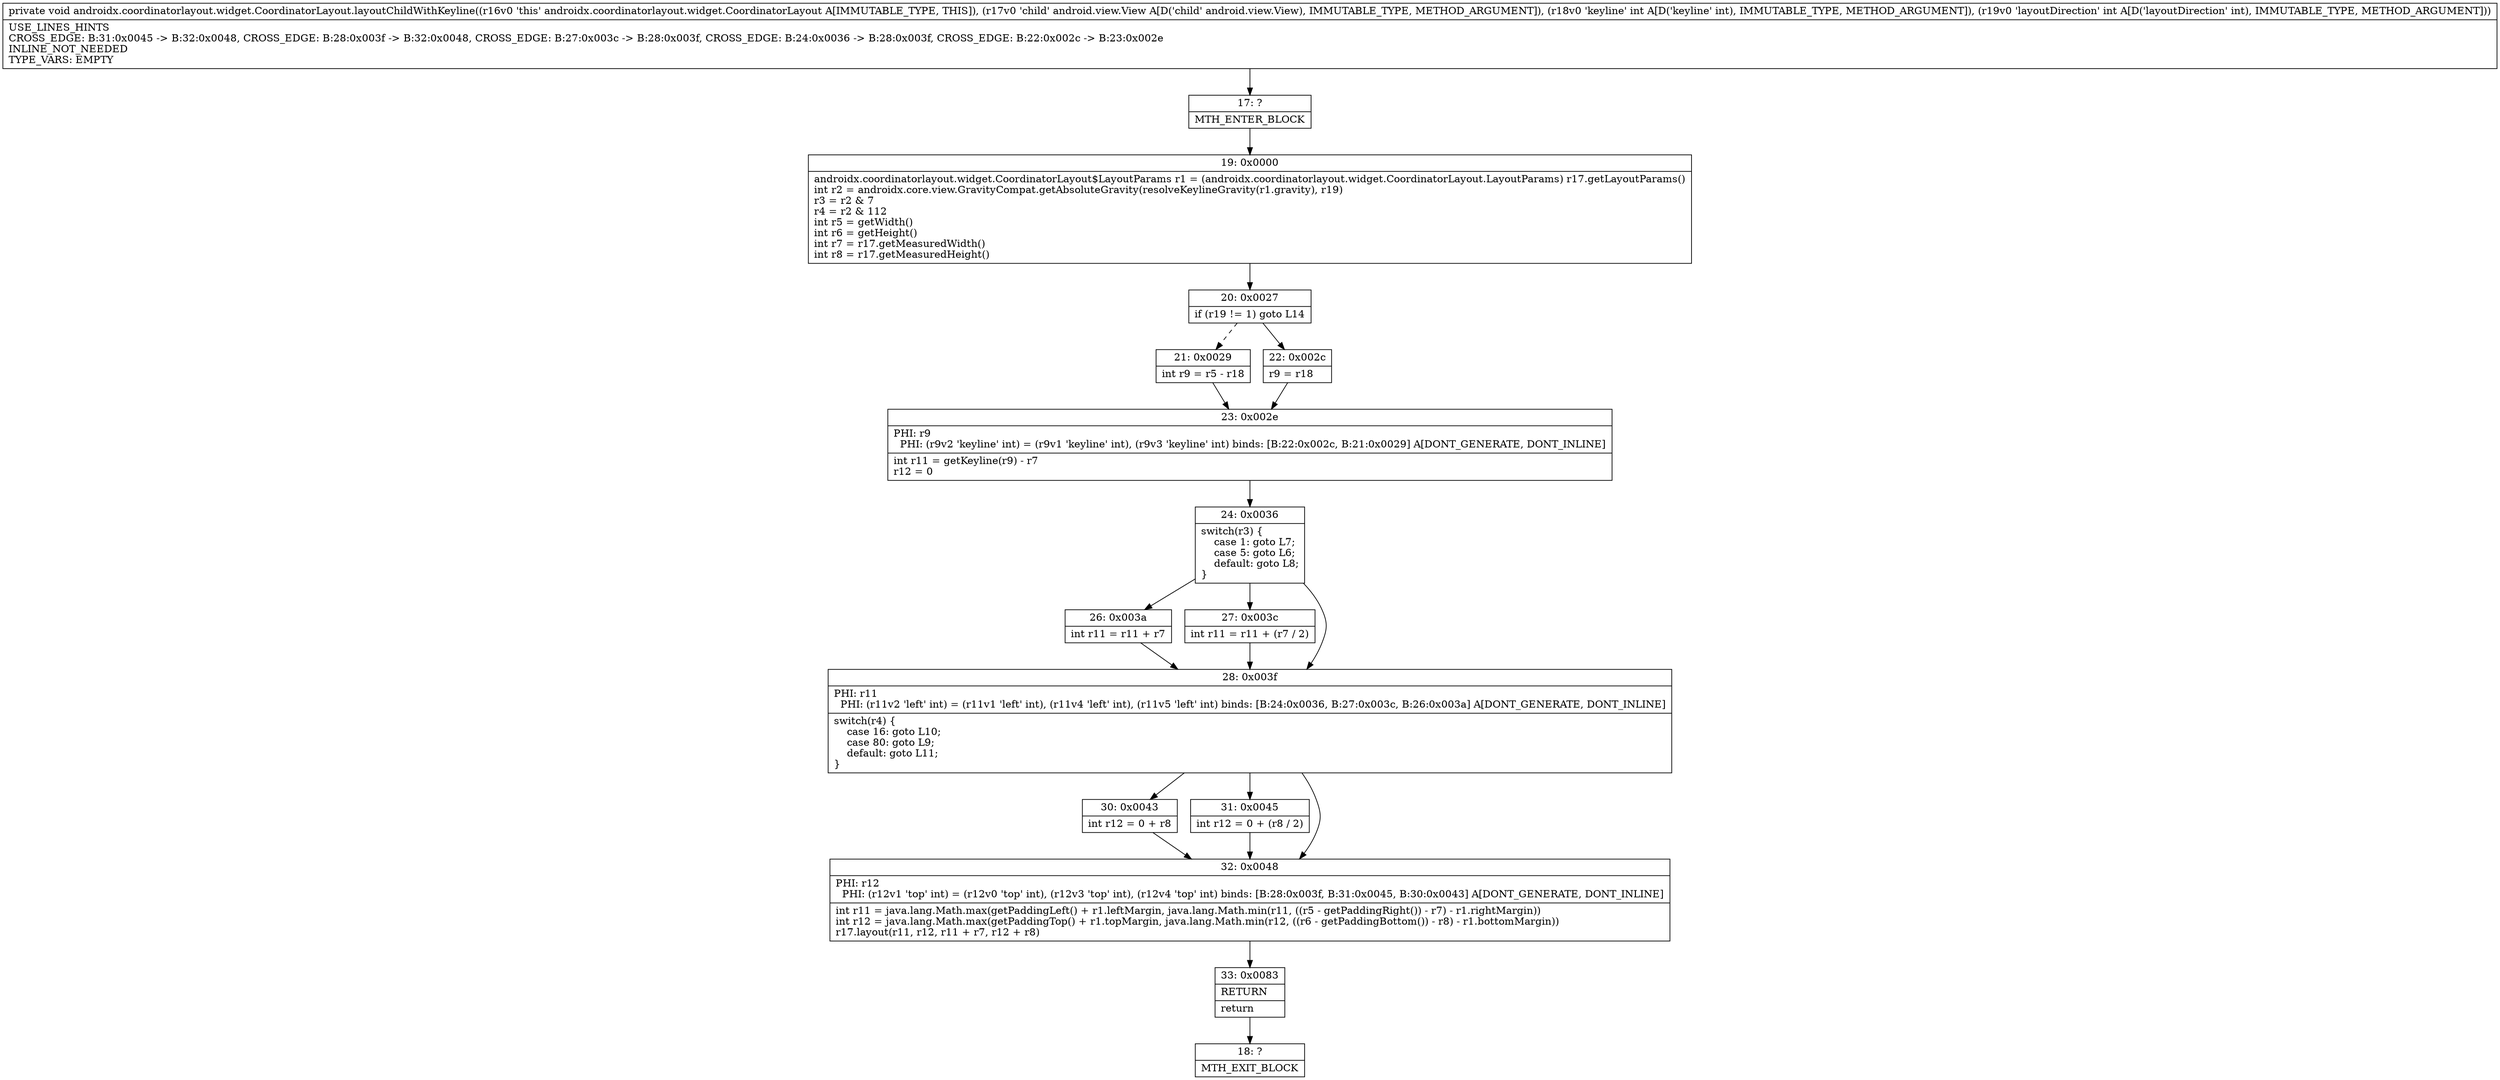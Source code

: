 digraph "CFG forandroidx.coordinatorlayout.widget.CoordinatorLayout.layoutChildWithKeyline(Landroid\/view\/View;II)V" {
Node_17 [shape=record,label="{17\:\ ?|MTH_ENTER_BLOCK\l}"];
Node_19 [shape=record,label="{19\:\ 0x0000|androidx.coordinatorlayout.widget.CoordinatorLayout$LayoutParams r1 = (androidx.coordinatorlayout.widget.CoordinatorLayout.LayoutParams) r17.getLayoutParams()\lint r2 = androidx.core.view.GravityCompat.getAbsoluteGravity(resolveKeylineGravity(r1.gravity), r19)\lr3 = r2 & 7\lr4 = r2 & 112\lint r5 = getWidth()\lint r6 = getHeight()\lint r7 = r17.getMeasuredWidth()\lint r8 = r17.getMeasuredHeight()\l}"];
Node_20 [shape=record,label="{20\:\ 0x0027|if (r19 != 1) goto L14\l}"];
Node_21 [shape=record,label="{21\:\ 0x0029|int r9 = r5 \- r18\l}"];
Node_23 [shape=record,label="{23\:\ 0x002e|PHI: r9 \l  PHI: (r9v2 'keyline' int) = (r9v1 'keyline' int), (r9v3 'keyline' int) binds: [B:22:0x002c, B:21:0x0029] A[DONT_GENERATE, DONT_INLINE]\l|int r11 = getKeyline(r9) \- r7\lr12 = 0\l}"];
Node_24 [shape=record,label="{24\:\ 0x0036|switch(r3) \{\l    case 1: goto L7;\l    case 5: goto L6;\l    default: goto L8;\l\}\l}"];
Node_26 [shape=record,label="{26\:\ 0x003a|int r11 = r11 + r7\l}"];
Node_27 [shape=record,label="{27\:\ 0x003c|int r11 = r11 + (r7 \/ 2)\l}"];
Node_28 [shape=record,label="{28\:\ 0x003f|PHI: r11 \l  PHI: (r11v2 'left' int) = (r11v1 'left' int), (r11v4 'left' int), (r11v5 'left' int) binds: [B:24:0x0036, B:27:0x003c, B:26:0x003a] A[DONT_GENERATE, DONT_INLINE]\l|switch(r4) \{\l    case 16: goto L10;\l    case 80: goto L9;\l    default: goto L11;\l\}\l}"];
Node_30 [shape=record,label="{30\:\ 0x0043|int r12 = 0 + r8\l}"];
Node_31 [shape=record,label="{31\:\ 0x0045|int r12 = 0 + (r8 \/ 2)\l}"];
Node_32 [shape=record,label="{32\:\ 0x0048|PHI: r12 \l  PHI: (r12v1 'top' int) = (r12v0 'top' int), (r12v3 'top' int), (r12v4 'top' int) binds: [B:28:0x003f, B:31:0x0045, B:30:0x0043] A[DONT_GENERATE, DONT_INLINE]\l|int r11 = java.lang.Math.max(getPaddingLeft() + r1.leftMargin, java.lang.Math.min(r11, ((r5 \- getPaddingRight()) \- r7) \- r1.rightMargin))\lint r12 = java.lang.Math.max(getPaddingTop() + r1.topMargin, java.lang.Math.min(r12, ((r6 \- getPaddingBottom()) \- r8) \- r1.bottomMargin))\lr17.layout(r11, r12, r11 + r7, r12 + r8)\l}"];
Node_33 [shape=record,label="{33\:\ 0x0083|RETURN\l|return\l}"];
Node_18 [shape=record,label="{18\:\ ?|MTH_EXIT_BLOCK\l}"];
Node_22 [shape=record,label="{22\:\ 0x002c|r9 = r18\l}"];
MethodNode[shape=record,label="{private void androidx.coordinatorlayout.widget.CoordinatorLayout.layoutChildWithKeyline((r16v0 'this' androidx.coordinatorlayout.widget.CoordinatorLayout A[IMMUTABLE_TYPE, THIS]), (r17v0 'child' android.view.View A[D('child' android.view.View), IMMUTABLE_TYPE, METHOD_ARGUMENT]), (r18v0 'keyline' int A[D('keyline' int), IMMUTABLE_TYPE, METHOD_ARGUMENT]), (r19v0 'layoutDirection' int A[D('layoutDirection' int), IMMUTABLE_TYPE, METHOD_ARGUMENT]))  | USE_LINES_HINTS\lCROSS_EDGE: B:31:0x0045 \-\> B:32:0x0048, CROSS_EDGE: B:28:0x003f \-\> B:32:0x0048, CROSS_EDGE: B:27:0x003c \-\> B:28:0x003f, CROSS_EDGE: B:24:0x0036 \-\> B:28:0x003f, CROSS_EDGE: B:22:0x002c \-\> B:23:0x002e\lINLINE_NOT_NEEDED\lTYPE_VARS: EMPTY\l}"];
MethodNode -> Node_17;Node_17 -> Node_19;
Node_19 -> Node_20;
Node_20 -> Node_21[style=dashed];
Node_20 -> Node_22;
Node_21 -> Node_23;
Node_23 -> Node_24;
Node_24 -> Node_26;
Node_24 -> Node_27;
Node_24 -> Node_28;
Node_26 -> Node_28;
Node_27 -> Node_28;
Node_28 -> Node_30;
Node_28 -> Node_31;
Node_28 -> Node_32;
Node_30 -> Node_32;
Node_31 -> Node_32;
Node_32 -> Node_33;
Node_33 -> Node_18;
Node_22 -> Node_23;
}

